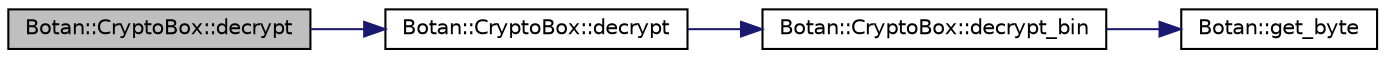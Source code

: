 digraph "Botan::CryptoBox::decrypt"
{
  edge [fontname="Helvetica",fontsize="10",labelfontname="Helvetica",labelfontsize="10"];
  node [fontname="Helvetica",fontsize="10",shape=record];
  rankdir="LR";
  Node5 [label="Botan::CryptoBox::decrypt",height=0.2,width=0.4,color="black", fillcolor="grey75", style="filled", fontcolor="black"];
  Node5 -> Node6 [color="midnightblue",fontsize="10",style="solid",fontname="Helvetica"];
  Node6 [label="Botan::CryptoBox::decrypt",height=0.2,width=0.4,color="black", fillcolor="white", style="filled",URL="$namespace_botan_1_1_crypto_box.html#a14578f49188fcb22c26b00cf6fecfecd"];
  Node6 -> Node7 [color="midnightblue",fontsize="10",style="solid",fontname="Helvetica"];
  Node7 [label="Botan::CryptoBox::decrypt_bin",height=0.2,width=0.4,color="black", fillcolor="white", style="filled",URL="$namespace_botan_1_1_crypto_box.html#ad9bd6d365d764d3c5d3b11faa12bafd9"];
  Node7 -> Node8 [color="midnightblue",fontsize="10",style="solid",fontname="Helvetica"];
  Node8 [label="Botan::get_byte",height=0.2,width=0.4,color="black", fillcolor="white", style="filled",URL="$namespace_botan.html#ad10dc938a651323dddbfe3c1e985774b"];
}
